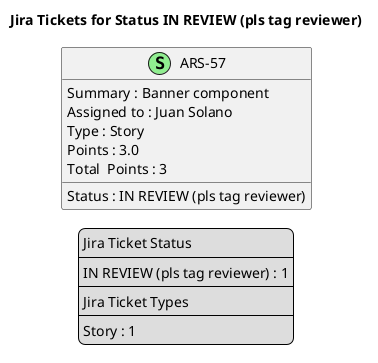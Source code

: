 @startuml
'https://plantuml.com/class-diagram

' GENERATE CLASS DIAGRAM ===========
' Generated at    : Fri May 17 15:34:31 CEST 2024

title Jira Tickets for Status IN REVIEW (pls tag reviewer)
hide empty members

legend
Jira Ticket Status
----
IN REVIEW (pls tag reviewer) : 1
----
Jira Ticket Types
----
Story : 1
end legend


' Tickets =======
class "ARS-57" << (S,lightgreen) >> {
 Summary : Banner component
 Assigned to : Juan Solano
 Status : IN REVIEW (pls tag reviewer)
 Type : Story
 Points : 3.0
Total  Points : 3
}



' Links =======


@enduml
